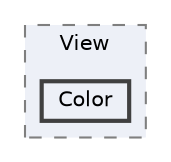 digraph "002_UI/Script/View/Color"
{
 // LATEX_PDF_SIZE
  bgcolor="transparent";
  edge [fontname=Helvetica,fontsize=10,labelfontname=Helvetica,labelfontsize=10];
  node [fontname=Helvetica,fontsize=10,shape=box,height=0.2,width=0.4];
  compound=true
  subgraph clusterdir_f452f0b4e8c83983ded0770302f256e3 {
    graph [ bgcolor="#edf0f7", pencolor="grey50", label="View", fontname=Helvetica,fontsize=10 style="filled,dashed", URL="dir_f452f0b4e8c83983ded0770302f256e3.html",tooltip=""]
  dir_58dead5d8ddedf680b34ea6dfbae70d8 [label="Color", fillcolor="#edf0f7", color="grey25", style="filled,bold", URL="dir_58dead5d8ddedf680b34ea6dfbae70d8.html",tooltip=""];
  }
}
